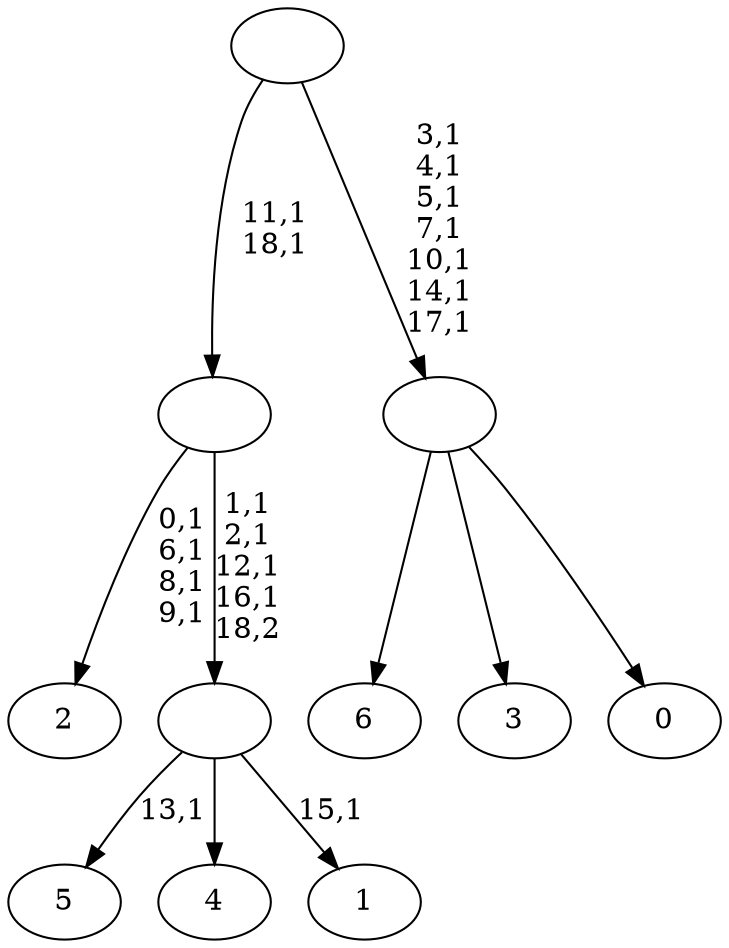 digraph T {
	26 [label="6"]
	25 [label="5"]
	23 [label="4"]
	22 [label="3"]
	21 [label="2"]
	16 [label="1"]
	14 [label=""]
	10 [label=""]
	8 [label="0"]
	7 [label=""]
	0 [label=""]
	14 -> 16 [label="15,1"]
	14 -> 25 [label="13,1"]
	14 -> 23 [label=""]
	10 -> 14 [label="1,1\n2,1\n12,1\n16,1\n18,2"]
	10 -> 21 [label="0,1\n6,1\n8,1\n9,1"]
	7 -> 26 [label=""]
	7 -> 22 [label=""]
	7 -> 8 [label=""]
	0 -> 7 [label="3,1\n4,1\n5,1\n7,1\n10,1\n14,1\n17,1"]
	0 -> 10 [label="11,1\n18,1"]
}
